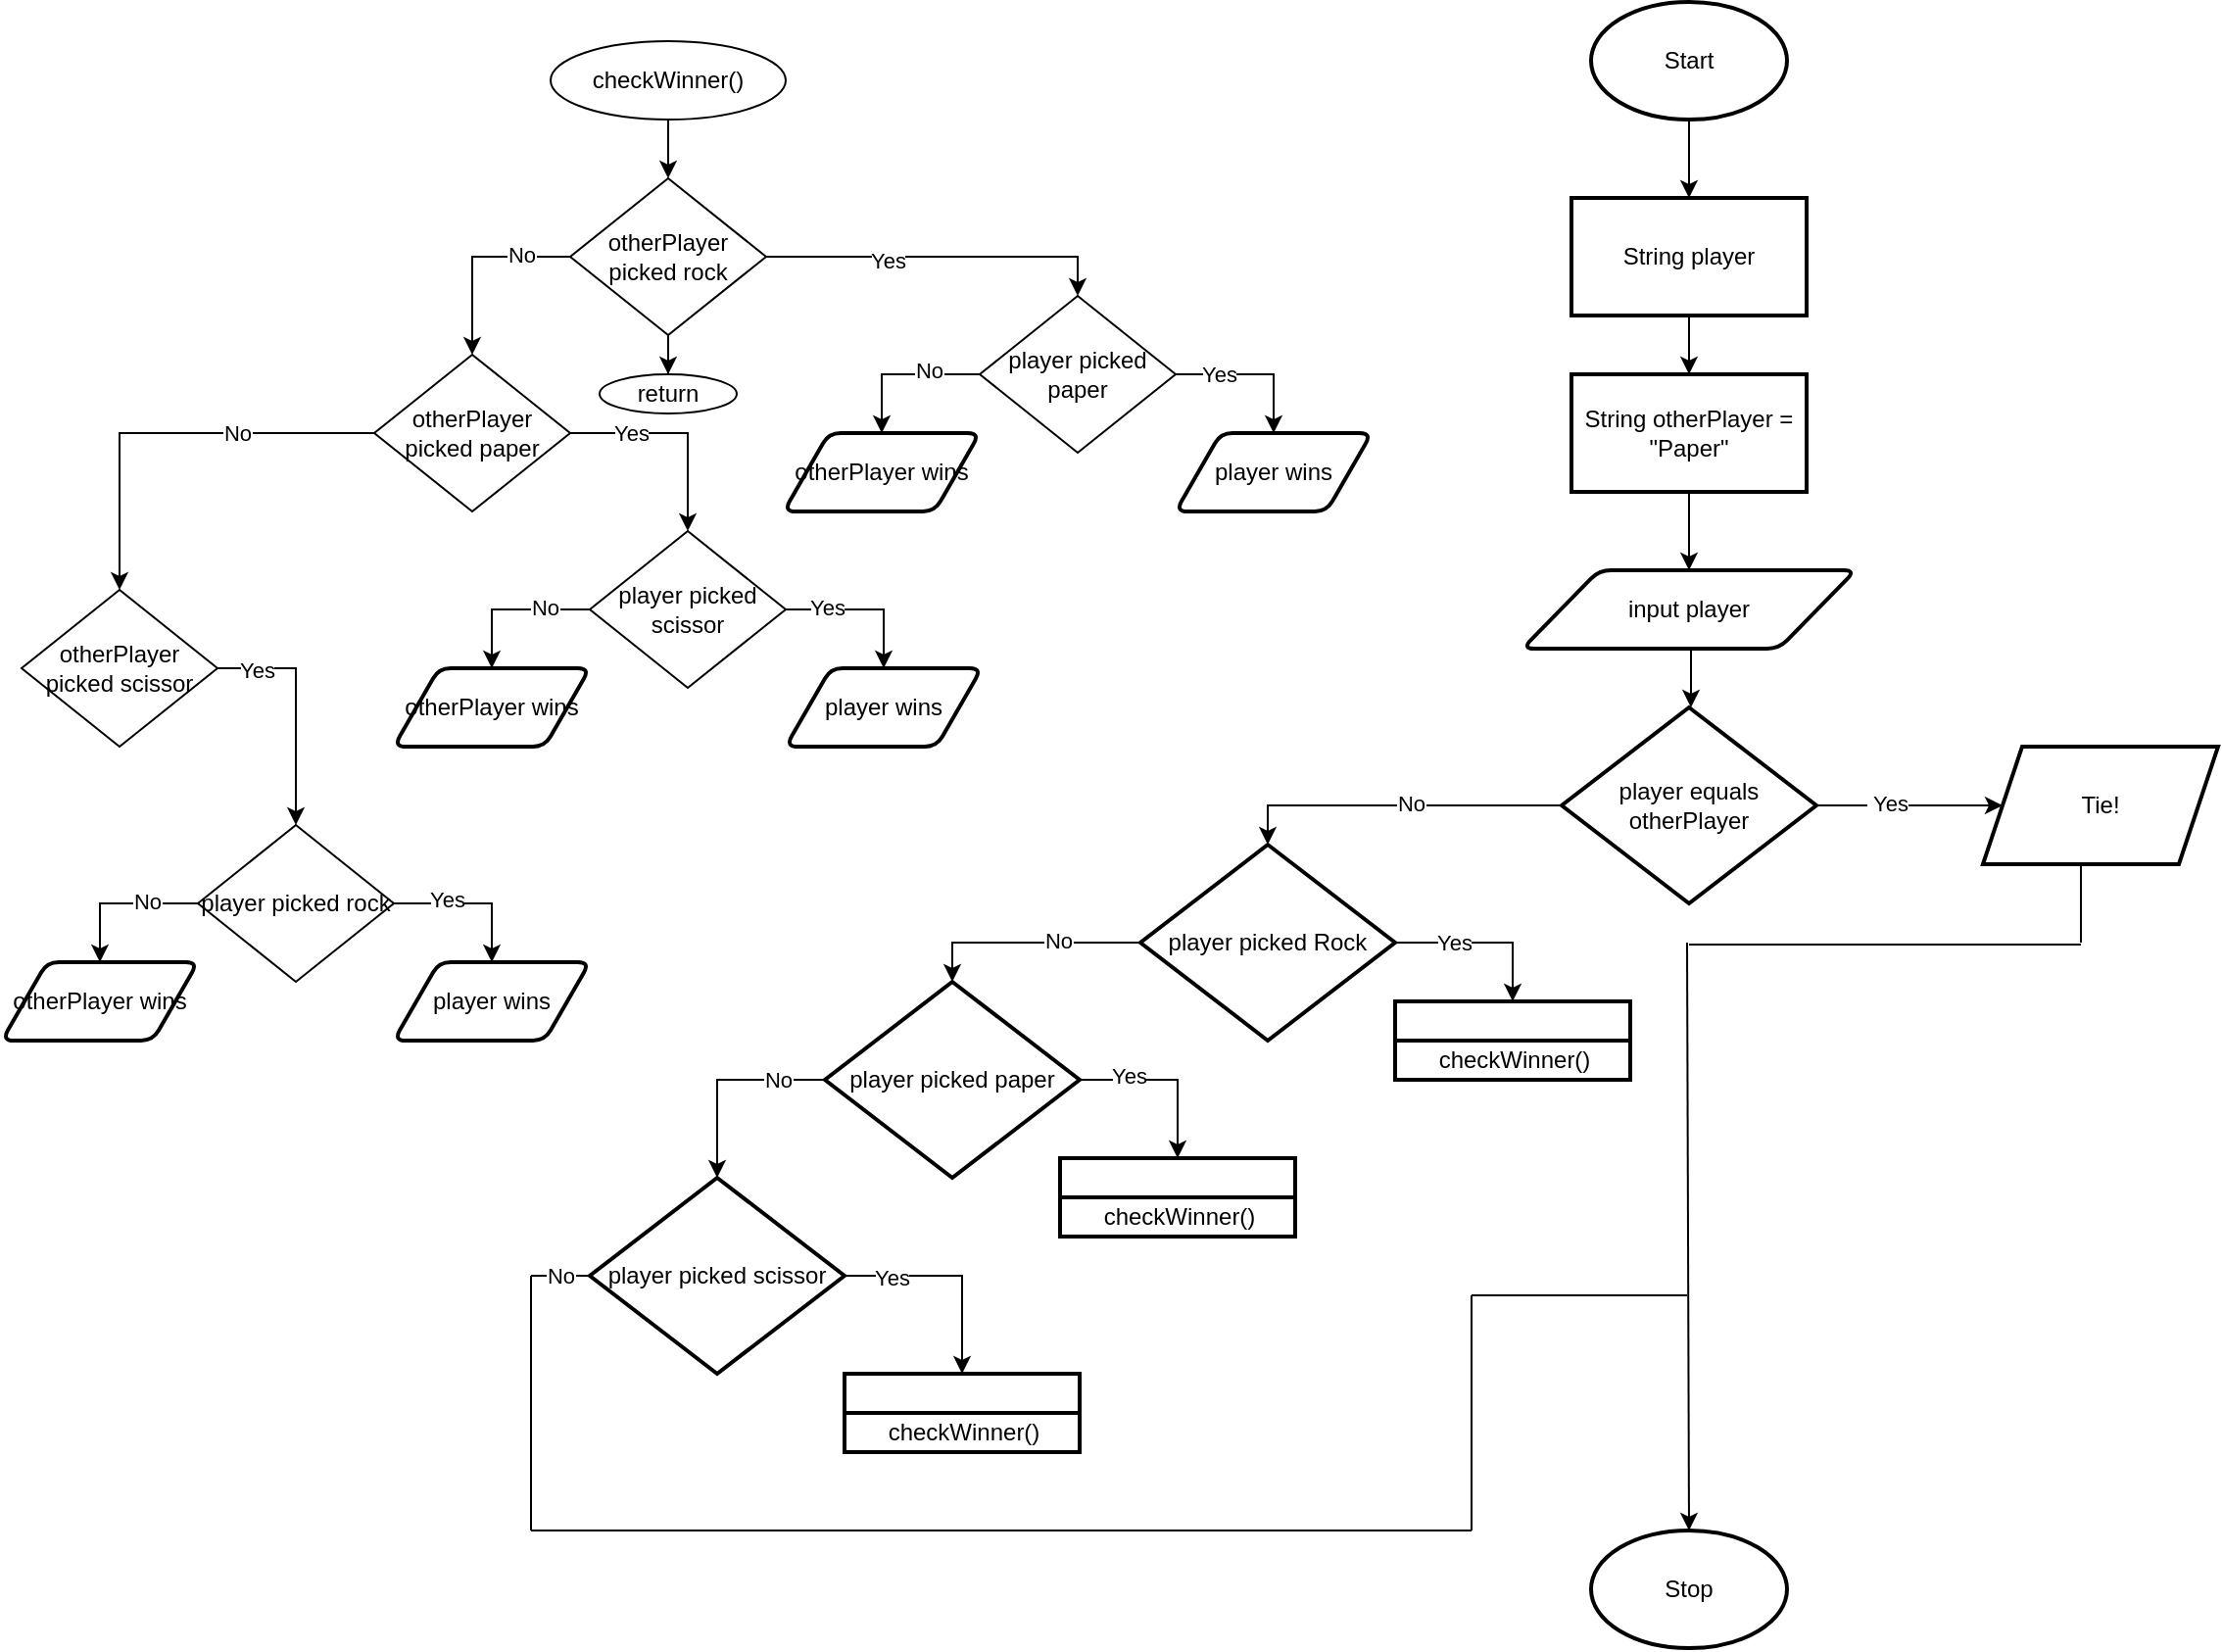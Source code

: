 <mxfile version="23.0.2" type="device">
  <diagram name="Page-1" id="XQXZKF_ktGLhQsJahMnI">
    <mxGraphModel dx="1687" dy="984" grid="1" gridSize="10" guides="1" tooltips="1" connect="1" arrows="1" fold="1" page="1" pageScale="1" pageWidth="1200" pageHeight="1920" math="0" shadow="0">
      <root>
        <mxCell id="0" />
        <mxCell id="1" parent="0" />
        <mxCell id="uVl5GLc4fWf6mWwAWVf1-3" value="" style="edgeStyle=orthogonalEdgeStyle;rounded=0;orthogonalLoop=1;jettySize=auto;html=1;" parent="1" source="uVl5GLc4fWf6mWwAWVf1-1" target="uVl5GLc4fWf6mWwAWVf1-2" edge="1">
          <mxGeometry relative="1" as="geometry" />
        </mxCell>
        <mxCell id="uVl5GLc4fWf6mWwAWVf1-1" value="Start" style="strokeWidth=2;html=1;shape=mxgraph.flowchart.start_1;whiteSpace=wrap;" parent="1" vertex="1">
          <mxGeometry x="861" y="20" width="100" height="60" as="geometry" />
        </mxCell>
        <mxCell id="uVl5GLc4fWf6mWwAWVf1-5" value="" style="edgeStyle=orthogonalEdgeStyle;rounded=0;orthogonalLoop=1;jettySize=auto;html=1;" parent="1" source="uVl5GLc4fWf6mWwAWVf1-2" edge="1">
          <mxGeometry relative="1" as="geometry">
            <mxPoint x="911" y="210" as="targetPoint" />
          </mxGeometry>
        </mxCell>
        <mxCell id="uVl5GLc4fWf6mWwAWVf1-2" value="String player" style="whiteSpace=wrap;html=1;strokeWidth=2;" parent="1" vertex="1">
          <mxGeometry x="851" y="120" width="120" height="60" as="geometry" />
        </mxCell>
        <mxCell id="uVl5GLc4fWf6mWwAWVf1-31" value="" style="edgeStyle=orthogonalEdgeStyle;rounded=0;orthogonalLoop=1;jettySize=auto;html=1;" parent="1" source="uVl5GLc4fWf6mWwAWVf1-4" target="uVl5GLc4fWf6mWwAWVf1-30" edge="1">
          <mxGeometry relative="1" as="geometry" />
        </mxCell>
        <mxCell id="uVl5GLc4fWf6mWwAWVf1-39" value="&amp;nbsp;Yes" style="edgeLabel;html=1;align=center;verticalAlign=middle;resizable=0;points=[];" parent="uVl5GLc4fWf6mWwAWVf1-31" vertex="1" connectable="0">
          <mxGeometry x="-0.242" y="1" relative="1" as="geometry">
            <mxPoint as="offset" />
          </mxGeometry>
        </mxCell>
        <mxCell id="uVl5GLc4fWf6mWwAWVf1-42" value="" style="edgeStyle=orthogonalEdgeStyle;rounded=0;orthogonalLoop=1;jettySize=auto;html=1;entryX=0.5;entryY=0;entryDx=0;entryDy=0;" parent="1" source="uVl5GLc4fWf6mWwAWVf1-4" target="uVl5GLc4fWf6mWwAWVf1-41" edge="1">
          <mxGeometry relative="1" as="geometry" />
        </mxCell>
        <mxCell id="uVl5GLc4fWf6mWwAWVf1-46" value="No" style="edgeLabel;html=1;align=center;verticalAlign=middle;resizable=0;points=[];" parent="uVl5GLc4fWf6mWwAWVf1-42" vertex="1" connectable="0">
          <mxGeometry x="-0.096" y="-1" relative="1" as="geometry">
            <mxPoint as="offset" />
          </mxGeometry>
        </mxCell>
        <mxCell id="uVl5GLc4fWf6mWwAWVf1-4" value="player equals otherPlayer" style="rhombus;whiteSpace=wrap;html=1;strokeWidth=2;" parent="1" vertex="1">
          <mxGeometry x="846" y="380" width="130" height="100" as="geometry" />
        </mxCell>
        <mxCell id="uVl5GLc4fWf6mWwAWVf1-8" style="edgeStyle=orthogonalEdgeStyle;rounded=0;orthogonalLoop=1;jettySize=auto;html=1;exitX=0.5;exitY=1;exitDx=0;exitDy=0;entryX=0.5;entryY=0;entryDx=0;entryDy=0;" parent="1" edge="1">
          <mxGeometry relative="1" as="geometry">
            <mxPoint x="912" y="350" as="sourcePoint" />
            <mxPoint x="912" y="380" as="targetPoint" />
          </mxGeometry>
        </mxCell>
        <mxCell id="uVl5GLc4fWf6mWwAWVf1-6" value="input player" style="shape=parallelogram;html=1;strokeWidth=2;perimeter=parallelogramPerimeter;whiteSpace=wrap;rounded=1;arcSize=12;size=0.23;" parent="1" vertex="1">
          <mxGeometry x="826" y="310" width="170" height="40" as="geometry" />
        </mxCell>
        <mxCell id="uVl5GLc4fWf6mWwAWVf1-11" style="edgeStyle=orthogonalEdgeStyle;rounded=0;orthogonalLoop=1;jettySize=auto;html=1;exitX=0.5;exitY=1;exitDx=0;exitDy=0;entryX=0.5;entryY=0;entryDx=0;entryDy=0;" parent="1" source="uVl5GLc4fWf6mWwAWVf1-10" target="uVl5GLc4fWf6mWwAWVf1-6" edge="1">
          <mxGeometry relative="1" as="geometry" />
        </mxCell>
        <mxCell id="uVl5GLc4fWf6mWwAWVf1-10" value="String otherPlayer = &quot;Paper&quot;" style="whiteSpace=wrap;html=1;strokeWidth=2;" parent="1" vertex="1">
          <mxGeometry x="851" y="210" width="120" height="60" as="geometry" />
        </mxCell>
        <mxCell id="uVl5GLc4fWf6mWwAWVf1-30" value="Tie!" style="shape=parallelogram;perimeter=parallelogramPerimeter;whiteSpace=wrap;html=1;fixedSize=1;strokeWidth=2;" parent="1" vertex="1">
          <mxGeometry x="1061" y="400" width="120" height="60" as="geometry" />
        </mxCell>
        <mxCell id="uVl5GLc4fWf6mWwAWVf1-36" value="" style="endArrow=none;html=1;rounded=0;" parent="1" edge="1">
          <mxGeometry width="50" height="50" relative="1" as="geometry">
            <mxPoint x="1111" y="500" as="sourcePoint" />
            <mxPoint x="1111" y="460" as="targetPoint" />
          </mxGeometry>
        </mxCell>
        <mxCell id="uVl5GLc4fWf6mWwAWVf1-37" value="" style="endArrow=none;html=1;rounded=0;" parent="1" edge="1">
          <mxGeometry width="50" height="50" relative="1" as="geometry">
            <mxPoint x="911" y="501" as="sourcePoint" />
            <mxPoint x="1111" y="501" as="targetPoint" />
          </mxGeometry>
        </mxCell>
        <mxCell id="uVl5GLc4fWf6mWwAWVf1-38" value="" style="endArrow=classic;html=1;rounded=0;entryX=0.5;entryY=0;entryDx=0;entryDy=0;entryPerimeter=0;" parent="1" target="uVl5GLc4fWf6mWwAWVf1-115" edge="1">
          <mxGeometry width="50" height="50" relative="1" as="geometry">
            <mxPoint x="910" y="500" as="sourcePoint" />
            <mxPoint x="910" y="720" as="targetPoint" />
          </mxGeometry>
        </mxCell>
        <mxCell id="uVl5GLc4fWf6mWwAWVf1-44" value="" style="edgeStyle=orthogonalEdgeStyle;rounded=0;orthogonalLoop=1;jettySize=auto;html=1;entryX=0.5;entryY=0;entryDx=0;entryDy=0;" parent="1" source="uVl5GLc4fWf6mWwAWVf1-41" target="uVl5GLc4fWf6mWwAWVf1-43" edge="1">
          <mxGeometry relative="1" as="geometry" />
        </mxCell>
        <mxCell id="uVl5GLc4fWf6mWwAWVf1-45" value="No" style="edgeLabel;html=1;align=center;verticalAlign=middle;resizable=0;points=[];" parent="uVl5GLc4fWf6mWwAWVf1-44" vertex="1" connectable="0">
          <mxGeometry x="-0.266" y="-1" relative="1" as="geometry">
            <mxPoint as="offset" />
          </mxGeometry>
        </mxCell>
        <mxCell id="uVl5GLc4fWf6mWwAWVf1-106" style="edgeStyle=orthogonalEdgeStyle;rounded=0;orthogonalLoop=1;jettySize=auto;html=1;entryX=0.5;entryY=0;entryDx=0;entryDy=0;exitX=1;exitY=0.5;exitDx=0;exitDy=0;" parent="1" source="uVl5GLc4fWf6mWwAWVf1-41" target="uVl5GLc4fWf6mWwAWVf1-104" edge="1">
          <mxGeometry relative="1" as="geometry" />
        </mxCell>
        <mxCell id="3_k52HWQ-MqIjUDcvh1e-18" value="Yes" style="edgeLabel;html=1;align=center;verticalAlign=middle;resizable=0;points=[];" vertex="1" connectable="0" parent="uVl5GLc4fWf6mWwAWVf1-106">
          <mxGeometry x="-0.337" relative="1" as="geometry">
            <mxPoint as="offset" />
          </mxGeometry>
        </mxCell>
        <mxCell id="uVl5GLc4fWf6mWwAWVf1-41" value="player picked Rock" style="rhombus;whiteSpace=wrap;html=1;strokeWidth=2;" parent="1" vertex="1">
          <mxGeometry x="631" y="450" width="130" height="100" as="geometry" />
        </mxCell>
        <mxCell id="uVl5GLc4fWf6mWwAWVf1-48" value="" style="edgeStyle=orthogonalEdgeStyle;rounded=0;orthogonalLoop=1;jettySize=auto;html=1;exitX=0;exitY=0.5;exitDx=0;exitDy=0;" parent="1" source="uVl5GLc4fWf6mWwAWVf1-43" target="uVl5GLc4fWf6mWwAWVf1-47" edge="1">
          <mxGeometry relative="1" as="geometry" />
        </mxCell>
        <mxCell id="uVl5GLc4fWf6mWwAWVf1-49" value="No" style="edgeLabel;html=1;align=center;verticalAlign=middle;resizable=0;points=[];" parent="uVl5GLc4fWf6mWwAWVf1-48" vertex="1" connectable="0">
          <mxGeometry x="-0.543" relative="1" as="geometry">
            <mxPoint as="offset" />
          </mxGeometry>
        </mxCell>
        <mxCell id="uVl5GLc4fWf6mWwAWVf1-113" style="edgeStyle=orthogonalEdgeStyle;rounded=0;orthogonalLoop=1;jettySize=auto;html=1;exitX=1;exitY=0.5;exitDx=0;exitDy=0;entryX=0.5;entryY=0;entryDx=0;entryDy=0;" parent="1" source="uVl5GLc4fWf6mWwAWVf1-43" target="3_k52HWQ-MqIjUDcvh1e-2" edge="1">
          <mxGeometry relative="1" as="geometry">
            <mxPoint x="650" y="600" as="targetPoint" />
          </mxGeometry>
        </mxCell>
        <mxCell id="3_k52HWQ-MqIjUDcvh1e-17" value="Yes" style="edgeLabel;html=1;align=center;verticalAlign=middle;resizable=0;points=[];" vertex="1" connectable="0" parent="uVl5GLc4fWf6mWwAWVf1-113">
          <mxGeometry x="-0.444" y="2" relative="1" as="geometry">
            <mxPoint as="offset" />
          </mxGeometry>
        </mxCell>
        <mxCell id="uVl5GLc4fWf6mWwAWVf1-43" value="player picked paper" style="rhombus;whiteSpace=wrap;html=1;strokeWidth=2;" parent="1" vertex="1">
          <mxGeometry x="470" y="520" width="130" height="100" as="geometry" />
        </mxCell>
        <mxCell id="uVl5GLc4fWf6mWwAWVf1-112" style="edgeStyle=orthogonalEdgeStyle;rounded=0;orthogonalLoop=1;jettySize=auto;html=1;exitX=1;exitY=0.5;exitDx=0;exitDy=0;entryX=0.5;entryY=0;entryDx=0;entryDy=0;" parent="1" source="uVl5GLc4fWf6mWwAWVf1-47" target="3_k52HWQ-MqIjUDcvh1e-4" edge="1">
          <mxGeometry relative="1" as="geometry">
            <mxPoint x="535" y="710" as="targetPoint" />
          </mxGeometry>
        </mxCell>
        <mxCell id="3_k52HWQ-MqIjUDcvh1e-16" value="Yes" style="edgeLabel;html=1;align=center;verticalAlign=middle;resizable=0;points=[];" vertex="1" connectable="0" parent="uVl5GLc4fWf6mWwAWVf1-112">
          <mxGeometry x="-0.561" y="-1" relative="1" as="geometry">
            <mxPoint as="offset" />
          </mxGeometry>
        </mxCell>
        <mxCell id="uVl5GLc4fWf6mWwAWVf1-47" value="player picked scissor" style="rhombus;whiteSpace=wrap;html=1;strokeWidth=2;" parent="1" vertex="1">
          <mxGeometry x="350" y="620" width="130" height="100" as="geometry" />
        </mxCell>
        <mxCell id="uVl5GLc4fWf6mWwAWVf1-67" style="edgeStyle=orthogonalEdgeStyle;rounded=0;orthogonalLoop=1;jettySize=auto;html=1;exitX=0;exitY=0.5;exitDx=0;exitDy=0;entryX=0.5;entryY=0;entryDx=0;entryDy=0;" parent="1" source="uVl5GLc4fWf6mWwAWVf1-63" target="uVl5GLc4fWf6mWwAWVf1-64" edge="1">
          <mxGeometry relative="1" as="geometry" />
        </mxCell>
        <mxCell id="uVl5GLc4fWf6mWwAWVf1-93" value="No" style="edgeLabel;html=1;align=center;verticalAlign=middle;resizable=0;points=[];" parent="uVl5GLc4fWf6mWwAWVf1-67" vertex="1" connectable="0">
          <mxGeometry x="-0.5" y="-1" relative="1" as="geometry">
            <mxPoint as="offset" />
          </mxGeometry>
        </mxCell>
        <mxCell id="uVl5GLc4fWf6mWwAWVf1-74" value="" style="edgeStyle=orthogonalEdgeStyle;rounded=0;orthogonalLoop=1;jettySize=auto;html=1;entryX=0.5;entryY=0;entryDx=0;entryDy=0;" parent="1" source="uVl5GLc4fWf6mWwAWVf1-63" target="uVl5GLc4fWf6mWwAWVf1-73" edge="1">
          <mxGeometry relative="1" as="geometry" />
        </mxCell>
        <mxCell id="uVl5GLc4fWf6mWwAWVf1-92" value="Yes" style="edgeLabel;html=1;align=center;verticalAlign=middle;resizable=0;points=[];" parent="uVl5GLc4fWf6mWwAWVf1-74" vertex="1" connectable="0">
          <mxGeometry x="-0.307" y="-2" relative="1" as="geometry">
            <mxPoint as="offset" />
          </mxGeometry>
        </mxCell>
        <mxCell id="3_k52HWQ-MqIjUDcvh1e-7" style="edgeStyle=orthogonalEdgeStyle;rounded=0;orthogonalLoop=1;jettySize=auto;html=1;entryX=0.5;entryY=0;entryDx=0;entryDy=0;" edge="1" parent="1" source="uVl5GLc4fWf6mWwAWVf1-63" target="3_k52HWQ-MqIjUDcvh1e-6">
          <mxGeometry relative="1" as="geometry" />
        </mxCell>
        <mxCell id="uVl5GLc4fWf6mWwAWVf1-63" value="otherPlayer picked rock" style="rhombus;whiteSpace=wrap;html=1;" parent="1" vertex="1">
          <mxGeometry x="340" y="110" width="100" height="80" as="geometry" />
        </mxCell>
        <mxCell id="uVl5GLc4fWf6mWwAWVf1-69" style="edgeStyle=orthogonalEdgeStyle;rounded=0;orthogonalLoop=1;jettySize=auto;html=1;exitX=0;exitY=0.5;exitDx=0;exitDy=0;entryX=0.5;entryY=0;entryDx=0;entryDy=0;" parent="1" source="uVl5GLc4fWf6mWwAWVf1-64" target="uVl5GLc4fWf6mWwAWVf1-68" edge="1">
          <mxGeometry relative="1" as="geometry" />
        </mxCell>
        <mxCell id="uVl5GLc4fWf6mWwAWVf1-90" value="No" style="edgeLabel;html=1;align=center;verticalAlign=middle;resizable=0;points=[];" parent="uVl5GLc4fWf6mWwAWVf1-69" vertex="1" connectable="0">
          <mxGeometry x="-0.333" relative="1" as="geometry">
            <mxPoint as="offset" />
          </mxGeometry>
        </mxCell>
        <mxCell id="uVl5GLc4fWf6mWwAWVf1-88" style="edgeStyle=orthogonalEdgeStyle;rounded=0;orthogonalLoop=1;jettySize=auto;html=1;exitX=1;exitY=0.5;exitDx=0;exitDy=0;entryX=0.5;entryY=0;entryDx=0;entryDy=0;" parent="1" source="uVl5GLc4fWf6mWwAWVf1-64" target="uVl5GLc4fWf6mWwAWVf1-85" edge="1">
          <mxGeometry relative="1" as="geometry" />
        </mxCell>
        <mxCell id="uVl5GLc4fWf6mWwAWVf1-91" value="Yes" style="edgeLabel;html=1;align=center;verticalAlign=middle;resizable=0;points=[];" parent="uVl5GLc4fWf6mWwAWVf1-88" vertex="1" connectable="0">
          <mxGeometry x="-0.436" relative="1" as="geometry">
            <mxPoint as="offset" />
          </mxGeometry>
        </mxCell>
        <mxCell id="uVl5GLc4fWf6mWwAWVf1-64" value="otherPlayer picked paper" style="rhombus;whiteSpace=wrap;html=1;" parent="1" vertex="1">
          <mxGeometry x="240" y="200" width="100" height="80" as="geometry" />
        </mxCell>
        <mxCell id="uVl5GLc4fWf6mWwAWVf1-103" style="edgeStyle=orthogonalEdgeStyle;rounded=0;orthogonalLoop=1;jettySize=auto;html=1;exitX=1;exitY=0.5;exitDx=0;exitDy=0;entryX=0.5;entryY=0;entryDx=0;entryDy=0;" parent="1" source="uVl5GLc4fWf6mWwAWVf1-68" target="uVl5GLc4fWf6mWwAWVf1-100" edge="1">
          <mxGeometry relative="1" as="geometry" />
        </mxCell>
        <mxCell id="3_k52HWQ-MqIjUDcvh1e-8" value="Yes" style="edgeLabel;html=1;align=center;verticalAlign=middle;resizable=0;points=[];" vertex="1" connectable="0" parent="uVl5GLc4fWf6mWwAWVf1-103">
          <mxGeometry x="-0.669" y="-1" relative="1" as="geometry">
            <mxPoint as="offset" />
          </mxGeometry>
        </mxCell>
        <mxCell id="uVl5GLc4fWf6mWwAWVf1-68" value="otherPlayer picked scissor" style="rhombus;whiteSpace=wrap;html=1;" parent="1" vertex="1">
          <mxGeometry x="60" y="320" width="100" height="80" as="geometry" />
        </mxCell>
        <mxCell id="uVl5GLc4fWf6mWwAWVf1-71" style="edgeStyle=orthogonalEdgeStyle;rounded=0;orthogonalLoop=1;jettySize=auto;html=1;entryX=0.5;entryY=0;entryDx=0;entryDy=0;" parent="1" target="uVl5GLc4fWf6mWwAWVf1-63" edge="1">
          <mxGeometry relative="1" as="geometry">
            <mxPoint x="390" y="80" as="sourcePoint" />
          </mxGeometry>
        </mxCell>
        <mxCell id="uVl5GLc4fWf6mWwAWVf1-77" style="edgeStyle=orthogonalEdgeStyle;rounded=0;orthogonalLoop=1;jettySize=auto;html=1;exitX=1;exitY=0.5;exitDx=0;exitDy=0;entryX=0.5;entryY=0;entryDx=0;entryDy=0;" parent="1" source="uVl5GLc4fWf6mWwAWVf1-73" target="uVl5GLc4fWf6mWwAWVf1-76" edge="1">
          <mxGeometry relative="1" as="geometry" />
        </mxCell>
        <mxCell id="3_k52HWQ-MqIjUDcvh1e-12" value="Yes" style="edgeLabel;html=1;align=center;verticalAlign=middle;resizable=0;points=[];" vertex="1" connectable="0" parent="uVl5GLc4fWf6mWwAWVf1-77">
          <mxGeometry x="-0.455" relative="1" as="geometry">
            <mxPoint as="offset" />
          </mxGeometry>
        </mxCell>
        <mxCell id="uVl5GLc4fWf6mWwAWVf1-80" style="edgeStyle=orthogonalEdgeStyle;rounded=0;orthogonalLoop=1;jettySize=auto;html=1;exitX=0;exitY=0.5;exitDx=0;exitDy=0;entryX=0.5;entryY=0;entryDx=0;entryDy=0;" parent="1" source="uVl5GLc4fWf6mWwAWVf1-73" target="uVl5GLc4fWf6mWwAWVf1-79" edge="1">
          <mxGeometry relative="1" as="geometry" />
        </mxCell>
        <mxCell id="3_k52HWQ-MqIjUDcvh1e-11" value="No" style="edgeLabel;html=1;align=center;verticalAlign=middle;resizable=0;points=[];" vertex="1" connectable="0" parent="uVl5GLc4fWf6mWwAWVf1-80">
          <mxGeometry x="-0.343" y="-2" relative="1" as="geometry">
            <mxPoint as="offset" />
          </mxGeometry>
        </mxCell>
        <mxCell id="uVl5GLc4fWf6mWwAWVf1-73" value="player picked paper" style="rhombus;whiteSpace=wrap;html=1;" parent="1" vertex="1">
          <mxGeometry x="549" y="170" width="100" height="80" as="geometry" />
        </mxCell>
        <mxCell id="uVl5GLc4fWf6mWwAWVf1-76" value="player wins" style="shape=parallelogram;html=1;strokeWidth=2;perimeter=parallelogramPerimeter;whiteSpace=wrap;rounded=1;arcSize=12;size=0.23;" parent="1" vertex="1">
          <mxGeometry x="649" y="240" width="100" height="40" as="geometry" />
        </mxCell>
        <mxCell id="uVl5GLc4fWf6mWwAWVf1-79" value="otherPlayer wins" style="shape=parallelogram;html=1;strokeWidth=2;perimeter=parallelogramPerimeter;whiteSpace=wrap;rounded=1;arcSize=12;size=0.23;" parent="1" vertex="1">
          <mxGeometry x="449" y="240" width="100" height="40" as="geometry" />
        </mxCell>
        <mxCell id="uVl5GLc4fWf6mWwAWVf1-83" style="edgeStyle=orthogonalEdgeStyle;rounded=0;orthogonalLoop=1;jettySize=auto;html=1;exitX=1;exitY=0.5;exitDx=0;exitDy=0;entryX=0.5;entryY=0;entryDx=0;entryDy=0;" parent="1" source="uVl5GLc4fWf6mWwAWVf1-85" target="uVl5GLc4fWf6mWwAWVf1-86" edge="1">
          <mxGeometry relative="1" as="geometry" />
        </mxCell>
        <mxCell id="3_k52HWQ-MqIjUDcvh1e-10" value="Yes" style="edgeLabel;html=1;align=center;verticalAlign=middle;resizable=0;points=[];" vertex="1" connectable="0" parent="uVl5GLc4fWf6mWwAWVf1-83">
          <mxGeometry x="-0.492" y="1" relative="1" as="geometry">
            <mxPoint as="offset" />
          </mxGeometry>
        </mxCell>
        <mxCell id="uVl5GLc4fWf6mWwAWVf1-84" style="edgeStyle=orthogonalEdgeStyle;rounded=0;orthogonalLoop=1;jettySize=auto;html=1;exitX=0;exitY=0.5;exitDx=0;exitDy=0;entryX=0.5;entryY=0;entryDx=0;entryDy=0;" parent="1" source="uVl5GLc4fWf6mWwAWVf1-85" target="uVl5GLc4fWf6mWwAWVf1-87" edge="1">
          <mxGeometry relative="1" as="geometry" />
        </mxCell>
        <mxCell id="3_k52HWQ-MqIjUDcvh1e-9" value="No" style="edgeLabel;html=1;align=center;verticalAlign=middle;resizable=0;points=[];" vertex="1" connectable="0" parent="uVl5GLc4fWf6mWwAWVf1-84">
          <mxGeometry x="-0.413" y="-1" relative="1" as="geometry">
            <mxPoint as="offset" />
          </mxGeometry>
        </mxCell>
        <mxCell id="uVl5GLc4fWf6mWwAWVf1-85" value="player picked scissor" style="rhombus;whiteSpace=wrap;html=1;" parent="1" vertex="1">
          <mxGeometry x="350" y="290" width="100" height="80" as="geometry" />
        </mxCell>
        <mxCell id="uVl5GLc4fWf6mWwAWVf1-86" value="player wins" style="shape=parallelogram;html=1;strokeWidth=2;perimeter=parallelogramPerimeter;whiteSpace=wrap;rounded=1;arcSize=12;size=0.23;" parent="1" vertex="1">
          <mxGeometry x="450" y="360" width="100" height="40" as="geometry" />
        </mxCell>
        <mxCell id="uVl5GLc4fWf6mWwAWVf1-87" value="otherPlayer wins" style="shape=parallelogram;html=1;strokeWidth=2;perimeter=parallelogramPerimeter;whiteSpace=wrap;rounded=1;arcSize=12;size=0.23;" parent="1" vertex="1">
          <mxGeometry x="250" y="360" width="100" height="40" as="geometry" />
        </mxCell>
        <mxCell id="uVl5GLc4fWf6mWwAWVf1-98" style="edgeStyle=orthogonalEdgeStyle;rounded=0;orthogonalLoop=1;jettySize=auto;html=1;exitX=1;exitY=0.5;exitDx=0;exitDy=0;entryX=0.5;entryY=0;entryDx=0;entryDy=0;" parent="1" source="uVl5GLc4fWf6mWwAWVf1-100" target="uVl5GLc4fWf6mWwAWVf1-101" edge="1">
          <mxGeometry relative="1" as="geometry" />
        </mxCell>
        <mxCell id="3_k52HWQ-MqIjUDcvh1e-13" value="Yes" style="edgeLabel;html=1;align=center;verticalAlign=middle;resizable=0;points=[];" vertex="1" connectable="0" parent="uVl5GLc4fWf6mWwAWVf1-98">
          <mxGeometry x="-0.333" y="2" relative="1" as="geometry">
            <mxPoint as="offset" />
          </mxGeometry>
        </mxCell>
        <mxCell id="uVl5GLc4fWf6mWwAWVf1-99" style="edgeStyle=orthogonalEdgeStyle;rounded=0;orthogonalLoop=1;jettySize=auto;html=1;exitX=0;exitY=0.5;exitDx=0;exitDy=0;entryX=0.5;entryY=0;entryDx=0;entryDy=0;" parent="1" source="uVl5GLc4fWf6mWwAWVf1-100" target="uVl5GLc4fWf6mWwAWVf1-102" edge="1">
          <mxGeometry relative="1" as="geometry" />
        </mxCell>
        <mxCell id="3_k52HWQ-MqIjUDcvh1e-14" value="No" style="edgeLabel;html=1;align=center;verticalAlign=middle;resizable=0;points=[];" vertex="1" connectable="0" parent="uVl5GLc4fWf6mWwAWVf1-99">
          <mxGeometry x="-0.333" y="-1" relative="1" as="geometry">
            <mxPoint as="offset" />
          </mxGeometry>
        </mxCell>
        <mxCell id="uVl5GLc4fWf6mWwAWVf1-100" value="player picked rock" style="rhombus;whiteSpace=wrap;html=1;" parent="1" vertex="1">
          <mxGeometry x="150" y="440" width="100" height="80" as="geometry" />
        </mxCell>
        <mxCell id="uVl5GLc4fWf6mWwAWVf1-101" value="player wins" style="shape=parallelogram;html=1;strokeWidth=2;perimeter=parallelogramPerimeter;whiteSpace=wrap;rounded=1;arcSize=12;size=0.23;" parent="1" vertex="1">
          <mxGeometry x="250" y="510" width="100" height="40" as="geometry" />
        </mxCell>
        <mxCell id="uVl5GLc4fWf6mWwAWVf1-102" value="otherPlayer wins" style="shape=parallelogram;html=1;strokeWidth=2;perimeter=parallelogramPerimeter;whiteSpace=wrap;rounded=1;arcSize=12;size=0.23;" parent="1" vertex="1">
          <mxGeometry x="50" y="510" width="100" height="40" as="geometry" />
        </mxCell>
        <mxCell id="uVl5GLc4fWf6mWwAWVf1-104" value="" style="swimlane;html=1;startSize=20;fontStyle=0;collapsible=0;horizontal=1;swimlaneLine=1;strokeWidth=2;swimlaneFillColor=#ffffff;whiteSpace=wrap;" parent="1" vertex="1">
          <mxGeometry x="761" y="530" width="120" height="40" as="geometry" />
        </mxCell>
        <mxCell id="uVl5GLc4fWf6mWwAWVf1-105" value="checkWinner()" style="text;html=1;strokeColor=none;fillColor=none;align=center;verticalAlign=middle;whiteSpace=wrap;rounded=0;" parent="uVl5GLc4fWf6mWwAWVf1-104" vertex="1">
          <mxGeometry x="31" y="15" width="60" height="30" as="geometry" />
        </mxCell>
        <mxCell id="uVl5GLc4fWf6mWwAWVf1-115" value="Stop" style="strokeWidth=2;html=1;shape=mxgraph.flowchart.start_1;whiteSpace=wrap;" parent="1" vertex="1">
          <mxGeometry x="861" y="800" width="100" height="60" as="geometry" />
        </mxCell>
        <mxCell id="uVl5GLc4fWf6mWwAWVf1-117" value="" style="endArrow=none;html=1;rounded=0;" parent="1" edge="1">
          <mxGeometry width="50" height="50" relative="1" as="geometry">
            <mxPoint x="320" y="800" as="sourcePoint" />
            <mxPoint x="320" y="670" as="targetPoint" />
          </mxGeometry>
        </mxCell>
        <mxCell id="uVl5GLc4fWf6mWwAWVf1-118" value="" style="endArrow=none;html=1;rounded=0;entryX=0;entryY=0.5;entryDx=0;entryDy=0;" parent="1" target="uVl5GLc4fWf6mWwAWVf1-47" edge="1">
          <mxGeometry width="50" height="50" relative="1" as="geometry">
            <mxPoint x="320" y="670" as="sourcePoint" />
            <mxPoint x="350" y="630" as="targetPoint" />
          </mxGeometry>
        </mxCell>
        <mxCell id="3_k52HWQ-MqIjUDcvh1e-15" value="No" style="edgeLabel;html=1;align=center;verticalAlign=middle;resizable=0;points=[];" vertex="1" connectable="0" parent="uVl5GLc4fWf6mWwAWVf1-118">
          <mxGeometry relative="1" as="geometry">
            <mxPoint as="offset" />
          </mxGeometry>
        </mxCell>
        <mxCell id="uVl5GLc4fWf6mWwAWVf1-119" value="" style="endArrow=none;html=1;rounded=0;" parent="1" edge="1">
          <mxGeometry width="50" height="50" relative="1" as="geometry">
            <mxPoint x="320" y="800" as="sourcePoint" />
            <mxPoint x="800" y="800" as="targetPoint" />
          </mxGeometry>
        </mxCell>
        <mxCell id="uVl5GLc4fWf6mWwAWVf1-120" value="" style="endArrow=none;html=1;rounded=0;" parent="1" edge="1">
          <mxGeometry width="50" height="50" relative="1" as="geometry">
            <mxPoint x="800" y="800" as="sourcePoint" />
            <mxPoint x="800" y="680" as="targetPoint" />
          </mxGeometry>
        </mxCell>
        <mxCell id="uVl5GLc4fWf6mWwAWVf1-121" value="" style="endArrow=none;html=1;rounded=0;" parent="1" edge="1">
          <mxGeometry width="50" height="50" relative="1" as="geometry">
            <mxPoint x="800" y="680" as="sourcePoint" />
            <mxPoint x="910" y="680" as="targetPoint" />
          </mxGeometry>
        </mxCell>
        <mxCell id="3_k52HWQ-MqIjUDcvh1e-1" value="checkWinner()" style="ellipse;whiteSpace=wrap;html=1;" vertex="1" parent="1">
          <mxGeometry x="330" y="40" width="120" height="40" as="geometry" />
        </mxCell>
        <mxCell id="3_k52HWQ-MqIjUDcvh1e-2" value="" style="swimlane;html=1;startSize=20;fontStyle=0;collapsible=0;horizontal=1;swimlaneLine=1;strokeWidth=2;swimlaneFillColor=#ffffff;whiteSpace=wrap;" vertex="1" parent="1">
          <mxGeometry x="590" y="610" width="120" height="40" as="geometry" />
        </mxCell>
        <mxCell id="3_k52HWQ-MqIjUDcvh1e-3" value="checkWinner()" style="text;html=1;strokeColor=none;fillColor=none;align=center;verticalAlign=middle;whiteSpace=wrap;rounded=0;" vertex="1" parent="3_k52HWQ-MqIjUDcvh1e-2">
          <mxGeometry x="31" y="15" width="60" height="30" as="geometry" />
        </mxCell>
        <mxCell id="3_k52HWQ-MqIjUDcvh1e-4" value="" style="swimlane;html=1;startSize=20;fontStyle=0;collapsible=0;horizontal=1;swimlaneLine=1;strokeWidth=2;swimlaneFillColor=#ffffff;whiteSpace=wrap;" vertex="1" parent="1">
          <mxGeometry x="480" y="720" width="120" height="40" as="geometry" />
        </mxCell>
        <mxCell id="3_k52HWQ-MqIjUDcvh1e-5" value="checkWinner()" style="text;html=1;strokeColor=none;fillColor=none;align=center;verticalAlign=middle;whiteSpace=wrap;rounded=0;" vertex="1" parent="3_k52HWQ-MqIjUDcvh1e-4">
          <mxGeometry x="31" y="15" width="60" height="30" as="geometry" />
        </mxCell>
        <mxCell id="3_k52HWQ-MqIjUDcvh1e-6" value="return" style="ellipse;whiteSpace=wrap;html=1;" vertex="1" parent="1">
          <mxGeometry x="355" y="210" width="70" height="20" as="geometry" />
        </mxCell>
      </root>
    </mxGraphModel>
  </diagram>
</mxfile>
